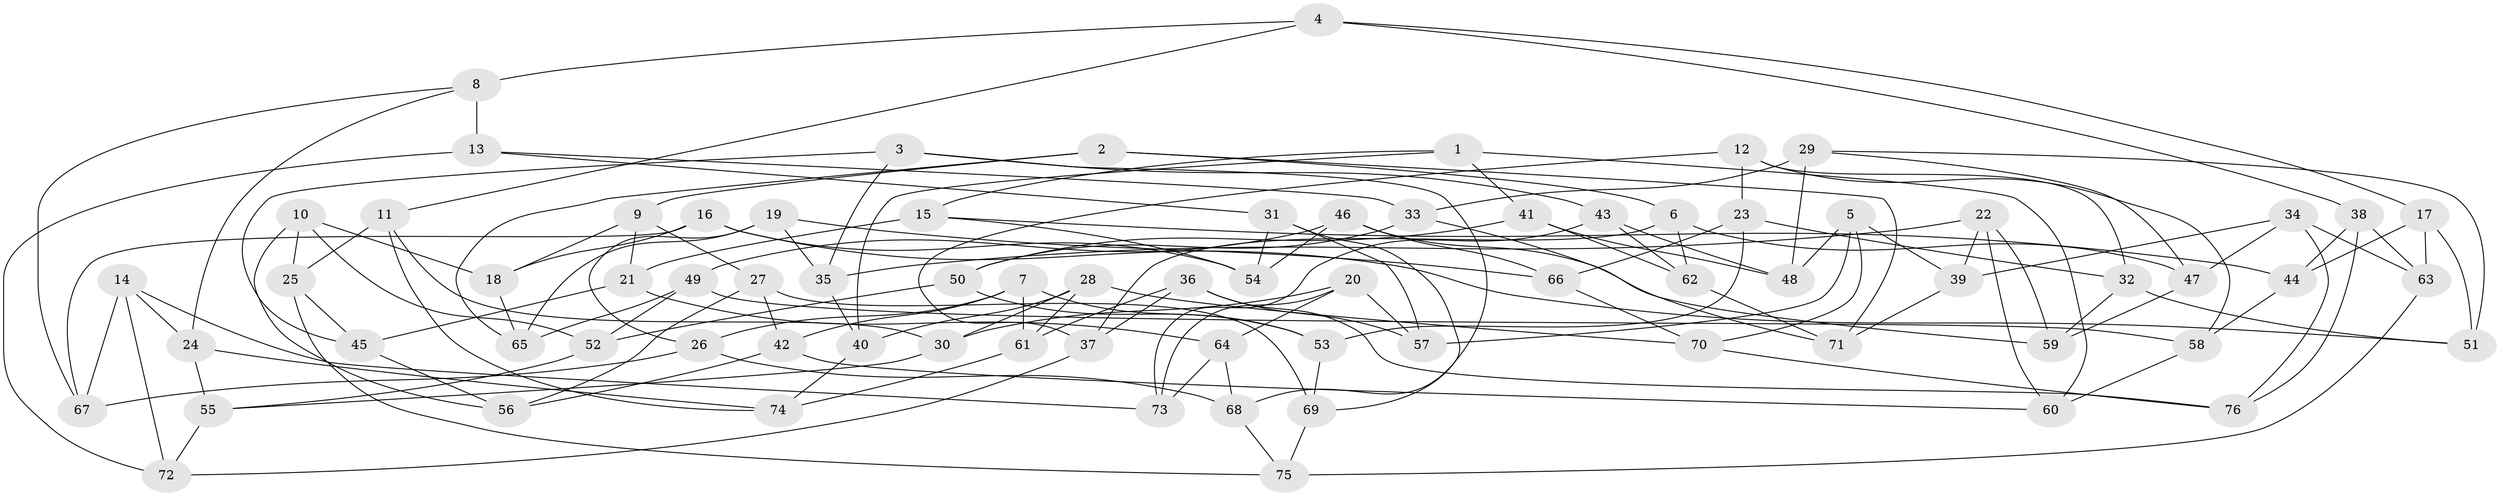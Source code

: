 // coarse degree distribution, {4: 0.8148148148148148, 8: 0.018518518518518517, 9: 0.05555555555555555, 11: 0.037037037037037035, 3: 0.05555555555555555, 2: 0.018518518518518517}
// Generated by graph-tools (version 1.1) at 2025/53/03/04/25 22:53:53]
// undirected, 76 vertices, 152 edges
graph export_dot {
  node [color=gray90,style=filled];
  1;
  2;
  3;
  4;
  5;
  6;
  7;
  8;
  9;
  10;
  11;
  12;
  13;
  14;
  15;
  16;
  17;
  18;
  19;
  20;
  21;
  22;
  23;
  24;
  25;
  26;
  27;
  28;
  29;
  30;
  31;
  32;
  33;
  34;
  35;
  36;
  37;
  38;
  39;
  40;
  41;
  42;
  43;
  44;
  45;
  46;
  47;
  48;
  49;
  50;
  51;
  52;
  53;
  54;
  55;
  56;
  57;
  58;
  59;
  60;
  61;
  62;
  63;
  64;
  65;
  66;
  67;
  68;
  69;
  70;
  71;
  72;
  73;
  74;
  75;
  76;
  1 -- 60;
  1 -- 41;
  1 -- 40;
  1 -- 15;
  2 -- 65;
  2 -- 6;
  2 -- 9;
  2 -- 71;
  3 -- 45;
  3 -- 68;
  3 -- 35;
  3 -- 43;
  4 -- 11;
  4 -- 8;
  4 -- 38;
  4 -- 17;
  5 -- 70;
  5 -- 39;
  5 -- 57;
  5 -- 48;
  6 -- 47;
  6 -- 37;
  6 -- 62;
  7 -- 61;
  7 -- 53;
  7 -- 26;
  7 -- 42;
  8 -- 24;
  8 -- 13;
  8 -- 67;
  9 -- 18;
  9 -- 21;
  9 -- 27;
  10 -- 25;
  10 -- 52;
  10 -- 18;
  10 -- 56;
  11 -- 74;
  11 -- 30;
  11 -- 25;
  12 -- 58;
  12 -- 32;
  12 -- 23;
  12 -- 37;
  13 -- 72;
  13 -- 33;
  13 -- 31;
  14 -- 67;
  14 -- 73;
  14 -- 72;
  14 -- 24;
  15 -- 44;
  15 -- 54;
  15 -- 21;
  16 -- 67;
  16 -- 54;
  16 -- 51;
  16 -- 18;
  17 -- 44;
  17 -- 63;
  17 -- 51;
  18 -- 65;
  19 -- 26;
  19 -- 66;
  19 -- 35;
  19 -- 65;
  20 -- 57;
  20 -- 73;
  20 -- 64;
  20 -- 30;
  21 -- 45;
  21 -- 64;
  22 -- 39;
  22 -- 35;
  22 -- 60;
  22 -- 59;
  23 -- 32;
  23 -- 66;
  23 -- 53;
  24 -- 74;
  24 -- 55;
  25 -- 75;
  25 -- 45;
  26 -- 68;
  26 -- 67;
  27 -- 69;
  27 -- 56;
  27 -- 42;
  28 -- 40;
  28 -- 30;
  28 -- 70;
  28 -- 61;
  29 -- 33;
  29 -- 51;
  29 -- 48;
  29 -- 47;
  30 -- 55;
  31 -- 54;
  31 -- 57;
  31 -- 69;
  32 -- 51;
  32 -- 59;
  33 -- 50;
  33 -- 71;
  34 -- 63;
  34 -- 39;
  34 -- 76;
  34 -- 47;
  35 -- 40;
  36 -- 37;
  36 -- 76;
  36 -- 61;
  36 -- 57;
  37 -- 72;
  38 -- 44;
  38 -- 76;
  38 -- 63;
  39 -- 71;
  40 -- 74;
  41 -- 50;
  41 -- 48;
  41 -- 62;
  42 -- 60;
  42 -- 56;
  43 -- 48;
  43 -- 73;
  43 -- 62;
  44 -- 58;
  45 -- 56;
  46 -- 49;
  46 -- 59;
  46 -- 66;
  46 -- 54;
  47 -- 59;
  49 -- 52;
  49 -- 58;
  49 -- 65;
  50 -- 52;
  50 -- 53;
  52 -- 55;
  53 -- 69;
  55 -- 72;
  58 -- 60;
  61 -- 74;
  62 -- 71;
  63 -- 75;
  64 -- 68;
  64 -- 73;
  66 -- 70;
  68 -- 75;
  69 -- 75;
  70 -- 76;
}
